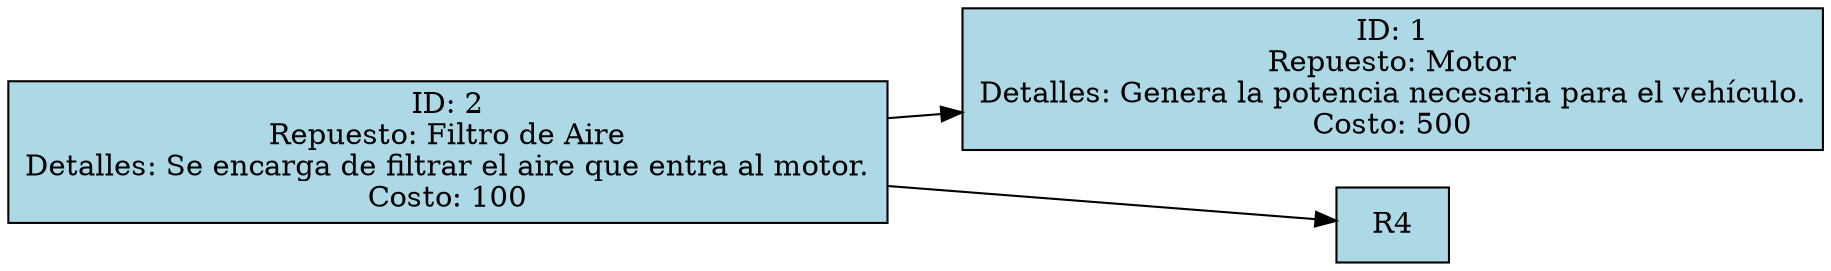 digraph Repuestos {
node [shape=box, style=filled, fillcolor=lightblue];
rankdir=LR;
R2 [label="ID: 2\nRepuesto: Filtro de Aire\nDetalles: Se encarga de filtrar el aire que entra al motor.\nCosto: 100"];

"R2" -> "R1";
"R2" -> "R4";
R1 [label="ID: 1\nRepuesto: Motor\nDetalles: Genera la potencia necesaria para el vehículo.\nCosto: 500"];

}
